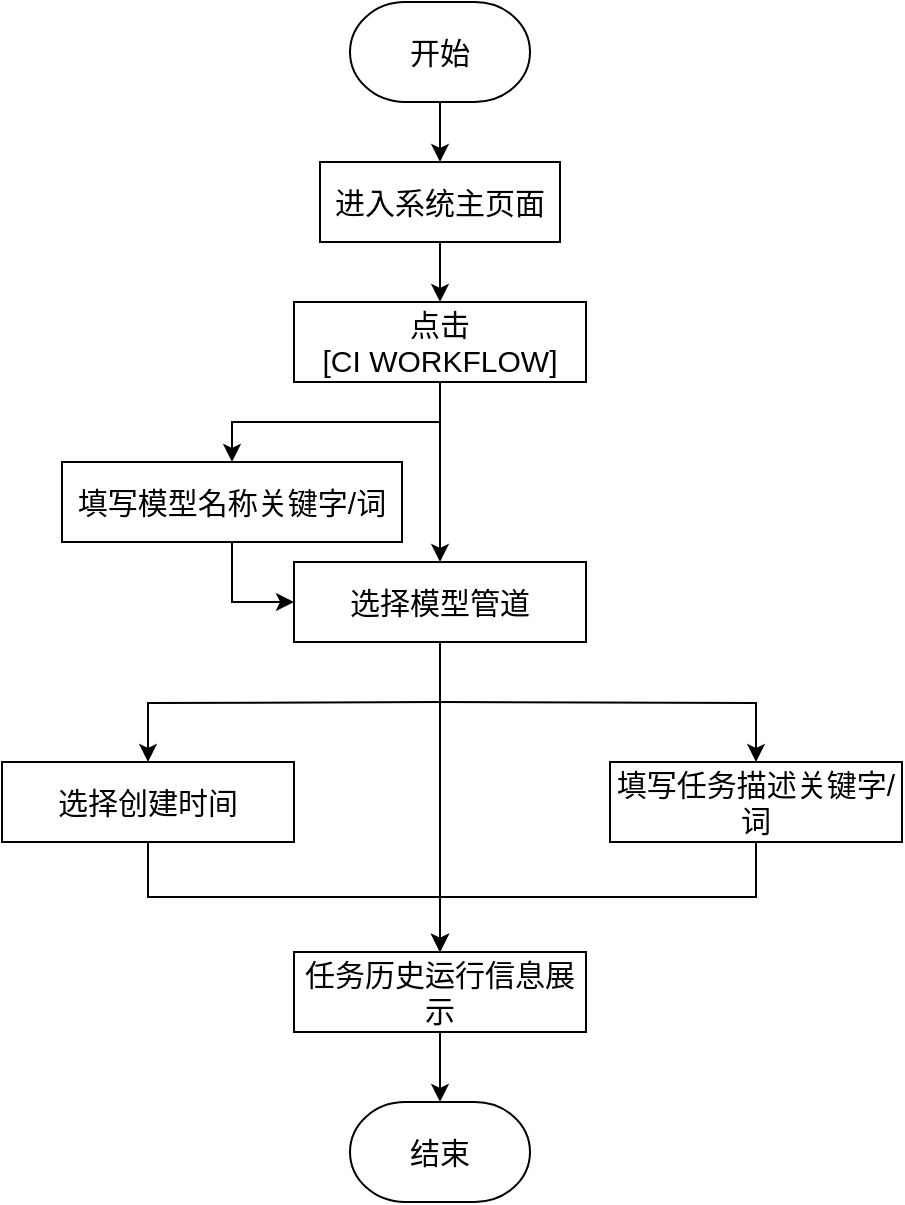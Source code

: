 <mxfile version="14.6.10" type="github">
  <diagram id="n87L2U8wkpmtv-38984O" name="第 1 页">
    <mxGraphModel dx="1422" dy="706" grid="1" gridSize="10" guides="1" tooltips="1" connect="1" arrows="1" fold="1" page="1" pageScale="1" pageWidth="827" pageHeight="1169" math="0" shadow="0">
      <root>
        <mxCell id="0" />
        <mxCell id="1" parent="0" />
        <mxCell id="TYqqyXj6VG3_gaBh5XJg-9" style="edgeStyle=orthogonalEdgeStyle;rounded=0;orthogonalLoop=1;jettySize=auto;html=1;exitX=0.5;exitY=1;exitDx=0;exitDy=0;exitPerimeter=0;entryX=0.5;entryY=0;entryDx=0;entryDy=0;" parent="1" source="TYqqyXj6VG3_gaBh5XJg-1" target="TYqqyXj6VG3_gaBh5XJg-2" edge="1">
          <mxGeometry relative="1" as="geometry" />
        </mxCell>
        <mxCell id="TYqqyXj6VG3_gaBh5XJg-1" value="开始" style="strokeWidth=1;html=1;shape=mxgraph.flowchart.terminator;whiteSpace=wrap;rounded=1;glass=0;fontSize=15;" parent="1" vertex="1">
          <mxGeometry x="324" y="80" width="90" height="50" as="geometry" />
        </mxCell>
        <mxCell id="TYqqyXj6VG3_gaBh5XJg-10" style="edgeStyle=orthogonalEdgeStyle;rounded=0;orthogonalLoop=1;jettySize=auto;html=1;exitX=0.5;exitY=1;exitDx=0;exitDy=0;" parent="1" source="TYqqyXj6VG3_gaBh5XJg-2" target="TYqqyXj6VG3_gaBh5XJg-3" edge="1">
          <mxGeometry relative="1" as="geometry" />
        </mxCell>
        <mxCell id="TYqqyXj6VG3_gaBh5XJg-2" value="&lt;font style=&quot;font-size: 15px&quot;&gt;进入系统主页面&lt;/font&gt;" style="rounded=0;whiteSpace=wrap;html=1;" parent="1" vertex="1">
          <mxGeometry x="309" y="160" width="120" height="40" as="geometry" />
        </mxCell>
        <mxCell id="TYqqyXj6VG3_gaBh5XJg-19" style="edgeStyle=orthogonalEdgeStyle;rounded=0;orthogonalLoop=1;jettySize=auto;html=1;exitX=0.5;exitY=1;exitDx=0;exitDy=0;entryX=0.5;entryY=0;entryDx=0;entryDy=0;" parent="1" source="TYqqyXj6VG3_gaBh5XJg-3" target="TYqqyXj6VG3_gaBh5XJg-6" edge="1">
          <mxGeometry relative="1" as="geometry" />
        </mxCell>
        <mxCell id="TYqqyXj6VG3_gaBh5XJg-20" style="edgeStyle=orthogonalEdgeStyle;rounded=0;orthogonalLoop=1;jettySize=auto;html=1;exitX=0.5;exitY=1;exitDx=0;exitDy=0;" parent="1" source="TYqqyXj6VG3_gaBh5XJg-3" target="TYqqyXj6VG3_gaBh5XJg-18" edge="1">
          <mxGeometry relative="1" as="geometry" />
        </mxCell>
        <mxCell id="TYqqyXj6VG3_gaBh5XJg-3" value="&lt;span style=&quot;font-size: 15px&quot;&gt;点击&lt;br&gt;[CI WORKFLOW]&lt;/span&gt;" style="rounded=0;whiteSpace=wrap;html=1;" parent="1" vertex="1">
          <mxGeometry x="296" y="230" width="146" height="40" as="geometry" />
        </mxCell>
        <mxCell id="TYqqyXj6VG3_gaBh5XJg-15" style="edgeStyle=orthogonalEdgeStyle;rounded=0;orthogonalLoop=1;jettySize=auto;html=1;exitX=0.5;exitY=1;exitDx=0;exitDy=0;" parent="1" source="TYqqyXj6VG3_gaBh5XJg-4" target="TYqqyXj6VG3_gaBh5XJg-7" edge="1">
          <mxGeometry relative="1" as="geometry" />
        </mxCell>
        <mxCell id="TYqqyXj6VG3_gaBh5XJg-4" value="&lt;span style=&quot;font-size: 15px&quot;&gt;选择创建时间&lt;/span&gt;" style="rounded=0;whiteSpace=wrap;html=1;" parent="1" vertex="1">
          <mxGeometry x="150" y="460" width="146" height="40" as="geometry" />
        </mxCell>
        <mxCell id="TYqqyXj6VG3_gaBh5XJg-16" style="edgeStyle=orthogonalEdgeStyle;rounded=0;orthogonalLoop=1;jettySize=auto;html=1;exitX=0.5;exitY=1;exitDx=0;exitDy=0;" parent="1" source="TYqqyXj6VG3_gaBh5XJg-5" target="TYqqyXj6VG3_gaBh5XJg-7" edge="1">
          <mxGeometry relative="1" as="geometry" />
        </mxCell>
        <mxCell id="TYqqyXj6VG3_gaBh5XJg-5" value="&lt;span style=&quot;font-size: 15px&quot;&gt;填写任务描述关键字/词&lt;/span&gt;" style="rounded=0;whiteSpace=wrap;html=1;" parent="1" vertex="1">
          <mxGeometry x="454" y="460" width="146" height="40" as="geometry" />
        </mxCell>
        <mxCell id="TYqqyXj6VG3_gaBh5XJg-12" style="edgeStyle=orthogonalEdgeStyle;rounded=0;orthogonalLoop=1;jettySize=auto;html=1;exitX=0.5;exitY=1;exitDx=0;exitDy=0;" parent="1" target="TYqqyXj6VG3_gaBh5XJg-4" edge="1">
          <mxGeometry relative="1" as="geometry">
            <mxPoint x="369" y="430" as="sourcePoint" />
          </mxGeometry>
        </mxCell>
        <mxCell id="TYqqyXj6VG3_gaBh5XJg-13" style="edgeStyle=orthogonalEdgeStyle;rounded=0;orthogonalLoop=1;jettySize=auto;html=1;exitX=0.5;exitY=1;exitDx=0;exitDy=0;" parent="1" target="TYqqyXj6VG3_gaBh5XJg-5" edge="1">
          <mxGeometry relative="1" as="geometry">
            <mxPoint x="369" y="430" as="sourcePoint" />
          </mxGeometry>
        </mxCell>
        <mxCell id="TYqqyXj6VG3_gaBh5XJg-22" style="edgeStyle=orthogonalEdgeStyle;rounded=0;orthogonalLoop=1;jettySize=auto;html=1;exitX=0.5;exitY=1;exitDx=0;exitDy=0;" parent="1" source="TYqqyXj6VG3_gaBh5XJg-6" target="TYqqyXj6VG3_gaBh5XJg-7" edge="1">
          <mxGeometry relative="1" as="geometry" />
        </mxCell>
        <mxCell id="TYqqyXj6VG3_gaBh5XJg-6" value="&lt;span style=&quot;font-size: 15px&quot;&gt;选择模型管道&lt;/span&gt;" style="rounded=0;whiteSpace=wrap;html=1;" parent="1" vertex="1">
          <mxGeometry x="296" y="360" width="146" height="40" as="geometry" />
        </mxCell>
        <mxCell id="TYqqyXj6VG3_gaBh5XJg-17" style="edgeStyle=orthogonalEdgeStyle;rounded=0;orthogonalLoop=1;jettySize=auto;html=1;exitX=0.5;exitY=1;exitDx=0;exitDy=0;" parent="1" source="TYqqyXj6VG3_gaBh5XJg-7" target="TYqqyXj6VG3_gaBh5XJg-8" edge="1">
          <mxGeometry relative="1" as="geometry" />
        </mxCell>
        <mxCell id="TYqqyXj6VG3_gaBh5XJg-7" value="&lt;span style=&quot;font-size: 15px&quot;&gt;任务历史运行信息展示&lt;/span&gt;" style="rounded=0;whiteSpace=wrap;html=1;" parent="1" vertex="1">
          <mxGeometry x="296" y="555" width="146" height="40" as="geometry" />
        </mxCell>
        <mxCell id="TYqqyXj6VG3_gaBh5XJg-8" value="结束" style="strokeWidth=1;html=1;shape=mxgraph.flowchart.terminator;whiteSpace=wrap;rounded=1;glass=0;fontSize=15;" parent="1" vertex="1">
          <mxGeometry x="324" y="630" width="90" height="50" as="geometry" />
        </mxCell>
        <mxCell id="TYqqyXj6VG3_gaBh5XJg-23" style="edgeStyle=orthogonalEdgeStyle;rounded=0;orthogonalLoop=1;jettySize=auto;html=1;exitX=0.5;exitY=1;exitDx=0;exitDy=0;entryX=0;entryY=0.5;entryDx=0;entryDy=0;" parent="1" source="TYqqyXj6VG3_gaBh5XJg-18" target="TYqqyXj6VG3_gaBh5XJg-6" edge="1">
          <mxGeometry relative="1" as="geometry" />
        </mxCell>
        <mxCell id="TYqqyXj6VG3_gaBh5XJg-18" value="&lt;span style=&quot;font-size: 15px&quot;&gt;填写模型名称关键字/词&lt;/span&gt;" style="rounded=0;whiteSpace=wrap;html=1;" parent="1" vertex="1">
          <mxGeometry x="180" y="310" width="170" height="40" as="geometry" />
        </mxCell>
      </root>
    </mxGraphModel>
  </diagram>
</mxfile>

